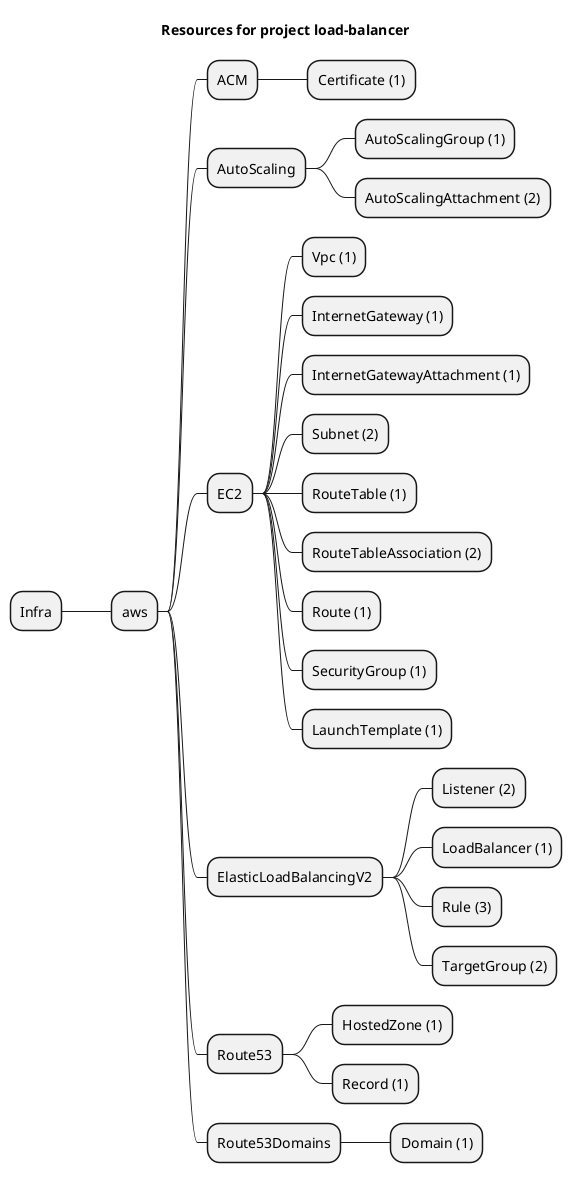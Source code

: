 @startmindmap
title Resources for project load-balancer
skinparam monochrome true
+ Infra
++ aws
+++ ACM
++++ Certificate (1)
+++ AutoScaling
++++ AutoScalingGroup (1)
++++ AutoScalingAttachment (2)
+++ EC2
++++ Vpc (1)
++++ InternetGateway (1)
++++ InternetGatewayAttachment (1)
++++ Subnet (2)
++++ RouteTable (1)
++++ RouteTableAssociation (2)
++++ Route (1)
++++ SecurityGroup (1)
++++ LaunchTemplate (1)
+++ ElasticLoadBalancingV2
++++ Listener (2)
++++ LoadBalancer (1)
++++ Rule (3)
++++ TargetGroup (2)
+++ Route53
++++ HostedZone (1)
++++ Record (1)
+++ Route53Domains
++++ Domain (1)
@endmindmap